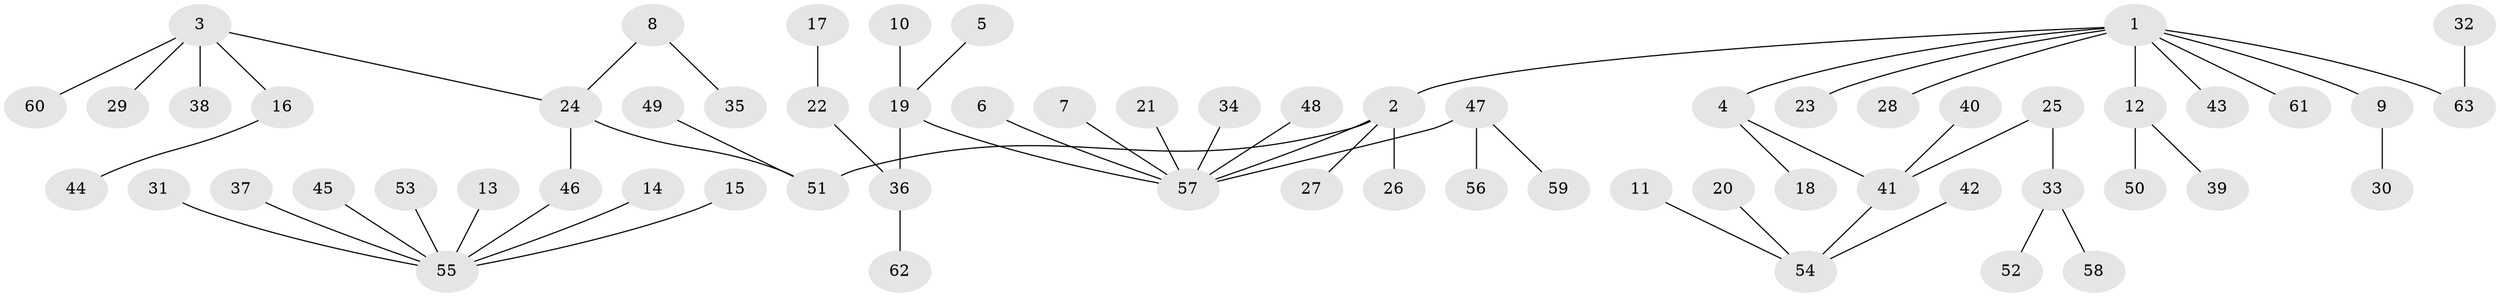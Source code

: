 // original degree distribution, {5: 0.056, 6: 0.032, 4: 0.04, 2: 0.24, 3: 0.096, 7: 0.008, 1: 0.528}
// Generated by graph-tools (version 1.1) at 2025/50/03/09/25 03:50:22]
// undirected, 63 vertices, 62 edges
graph export_dot {
graph [start="1"]
  node [color=gray90,style=filled];
  1;
  2;
  3;
  4;
  5;
  6;
  7;
  8;
  9;
  10;
  11;
  12;
  13;
  14;
  15;
  16;
  17;
  18;
  19;
  20;
  21;
  22;
  23;
  24;
  25;
  26;
  27;
  28;
  29;
  30;
  31;
  32;
  33;
  34;
  35;
  36;
  37;
  38;
  39;
  40;
  41;
  42;
  43;
  44;
  45;
  46;
  47;
  48;
  49;
  50;
  51;
  52;
  53;
  54;
  55;
  56;
  57;
  58;
  59;
  60;
  61;
  62;
  63;
  1 -- 2 [weight=1.0];
  1 -- 4 [weight=1.0];
  1 -- 9 [weight=1.0];
  1 -- 12 [weight=1.0];
  1 -- 23 [weight=1.0];
  1 -- 28 [weight=1.0];
  1 -- 43 [weight=1.0];
  1 -- 61 [weight=1.0];
  1 -- 63 [weight=1.0];
  2 -- 26 [weight=1.0];
  2 -- 27 [weight=1.0];
  2 -- 51 [weight=1.0];
  2 -- 57 [weight=1.0];
  3 -- 16 [weight=1.0];
  3 -- 24 [weight=1.0];
  3 -- 29 [weight=1.0];
  3 -- 38 [weight=1.0];
  3 -- 60 [weight=1.0];
  4 -- 18 [weight=1.0];
  4 -- 41 [weight=1.0];
  5 -- 19 [weight=1.0];
  6 -- 57 [weight=1.0];
  7 -- 57 [weight=1.0];
  8 -- 24 [weight=1.0];
  8 -- 35 [weight=1.0];
  9 -- 30 [weight=1.0];
  10 -- 19 [weight=1.0];
  11 -- 54 [weight=1.0];
  12 -- 39 [weight=1.0];
  12 -- 50 [weight=1.0];
  13 -- 55 [weight=1.0];
  14 -- 55 [weight=1.0];
  15 -- 55 [weight=1.0];
  16 -- 44 [weight=1.0];
  17 -- 22 [weight=1.0];
  19 -- 36 [weight=1.0];
  19 -- 57 [weight=1.0];
  20 -- 54 [weight=1.0];
  21 -- 57 [weight=1.0];
  22 -- 36 [weight=1.0];
  24 -- 46 [weight=1.0];
  24 -- 51 [weight=1.0];
  25 -- 33 [weight=1.0];
  25 -- 41 [weight=1.0];
  31 -- 55 [weight=1.0];
  32 -- 63 [weight=1.0];
  33 -- 52 [weight=1.0];
  33 -- 58 [weight=1.0];
  34 -- 57 [weight=1.0];
  36 -- 62 [weight=1.0];
  37 -- 55 [weight=1.0];
  40 -- 41 [weight=1.0];
  41 -- 54 [weight=1.0];
  42 -- 54 [weight=1.0];
  45 -- 55 [weight=1.0];
  46 -- 55 [weight=1.0];
  47 -- 56 [weight=1.0];
  47 -- 57 [weight=1.0];
  47 -- 59 [weight=1.0];
  48 -- 57 [weight=1.0];
  49 -- 51 [weight=1.0];
  53 -- 55 [weight=1.0];
}

